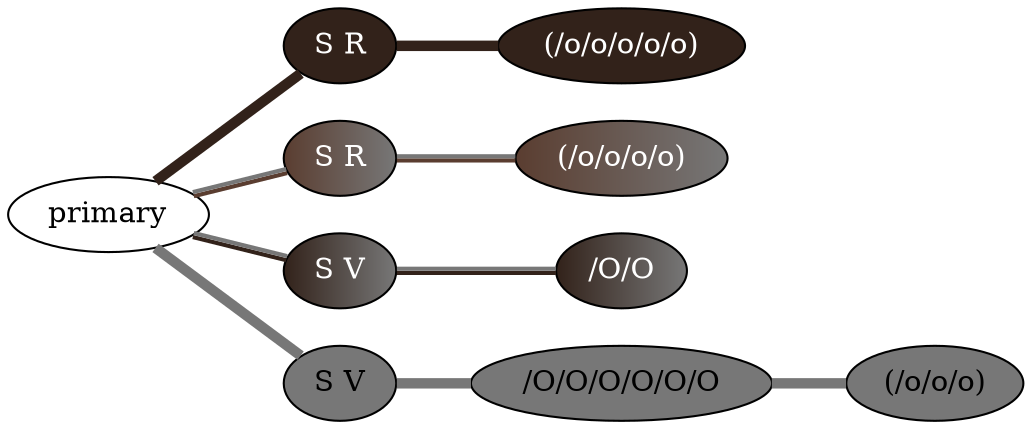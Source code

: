 graph {
 graph [rankdir=LR]
"1" [qtype="pendant_node", pendant_colors="#32221A", pendant_ply="S", pendant_attach="R", pendant_length="58.0", label="S R", style=filled, fillcolor="#32221A", fontcolor="#ffffff"]
"primary" -- "1" [qtype="pendant_link",penwidth=5,color="#32221A"]
"1:0" [qtype="knot_node", knot_value="5", knot_type="L", knot_position="10.5", knot_spin="S", label="(/o/o/o/o/o)", style=filled, fillcolor="#32221A" , fontcolor="#ffffff"]
"1" -- "1:0" [qtype="knot_link",penwidth=5,color="#32221A"]
"2" [qtype="pendant_node", pendant_colors="#5A3D30:#777777", pendant_ply="S", pendant_attach="R", pendant_length="47.0", label="S R", style=filled, fillcolor="#5A3D30:#777777", fontcolor="#ffffff"]
"primary" -- "2" [qtype="pendant_link",penwidth=2,color="#5A3D30:#777777"]
"2:0" [qtype="knot_node", knot_value="4", knot_type="L", knot_position="11.0", knot_spin="S", label="(/o/o/o/o)", style=filled, fillcolor="#5A3D30:#777777" , fontcolor="#ffffff"]
"2" -- "2:0" [qtype="knot_link",penwidth=2,color="#5A3D30:#777777"]
"3" [qtype="pendant_node", pendant_colors="#32221A:#777777", pendant_ply="S", pendant_attach="V", pendant_length="27.0", label="S V", style=filled, fillcolor="#32221A:#777777", fontcolor="#ffffff"]
"primary" -- "3" [qtype="pendant_link",penwidth=2,color="#32221A:#777777"]
"3:0" [qtype="knot_node", knot_value="2", knot_type="S", knot_position="10.5", knot_spin="S", label="/O/O", style=filled, fillcolor="#32221A:#777777" , fontcolor="#ffffff"]
"3" -- "3:0" [qtype="knot_link",penwidth=2,color="#32221A:#777777"]
"4" [qtype="pendant_node", pendant_colors="#777777", pendant_ply="S", pendant_attach="V", pendant_length="35.0", label="S V", style=filled, fillcolor="#777777", fontcolor="#000000"]
"primary" -- "4" [qtype="pendant_link",penwidth=5,color="#777777"]
"4:0" [qtype="knot_node", knot_value="6", knot_type="S", knot_position="10.5", knot_spin="S", label="/O/O/O/O/O/O", style=filled, fillcolor="#777777" , fontcolor="#000000"]
"4" -- "4:0" [qtype="knot_link",penwidth=5,color="#777777"]
"4:1" [qtype="knot_node", knot_value="3", knot_type="L", knot_position="27.0", knot_spin="S", label="(/o/o/o)", style=filled, fillcolor="#777777" , fontcolor="#000000"]
"4:0" -- "4:1" [qtype="knot_link",penwidth=5,color="#777777"]
}
